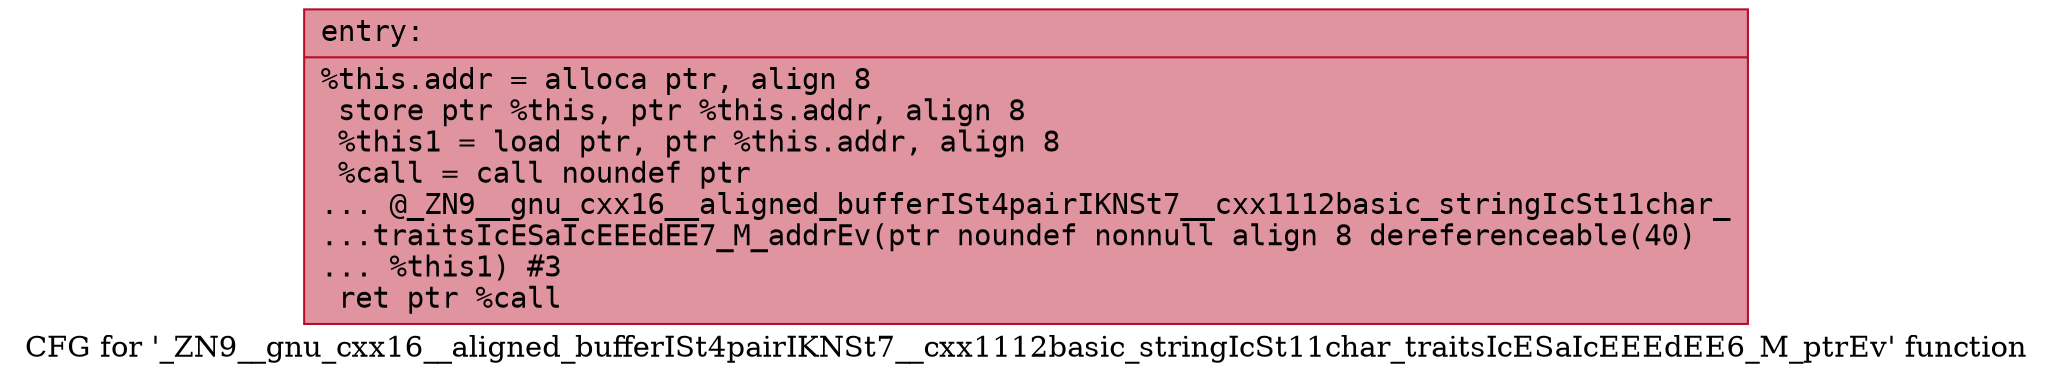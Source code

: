 digraph "CFG for '_ZN9__gnu_cxx16__aligned_bufferISt4pairIKNSt7__cxx1112basic_stringIcSt11char_traitsIcESaIcEEEdEE6_M_ptrEv' function" {
	label="CFG for '_ZN9__gnu_cxx16__aligned_bufferISt4pairIKNSt7__cxx1112basic_stringIcSt11char_traitsIcESaIcEEEdEE6_M_ptrEv' function";

	Node0x556bfe9923a0 [shape=record,color="#b70d28ff", style=filled, fillcolor="#b70d2870" fontname="Courier",label="{entry:\l|  %this.addr = alloca ptr, align 8\l  store ptr %this, ptr %this.addr, align 8\l  %this1 = load ptr, ptr %this.addr, align 8\l  %call = call noundef ptr\l... @_ZN9__gnu_cxx16__aligned_bufferISt4pairIKNSt7__cxx1112basic_stringIcSt11char_\l...traitsIcESaIcEEEdEE7_M_addrEv(ptr noundef nonnull align 8 dereferenceable(40)\l... %this1) #3\l  ret ptr %call\l}"];
}
